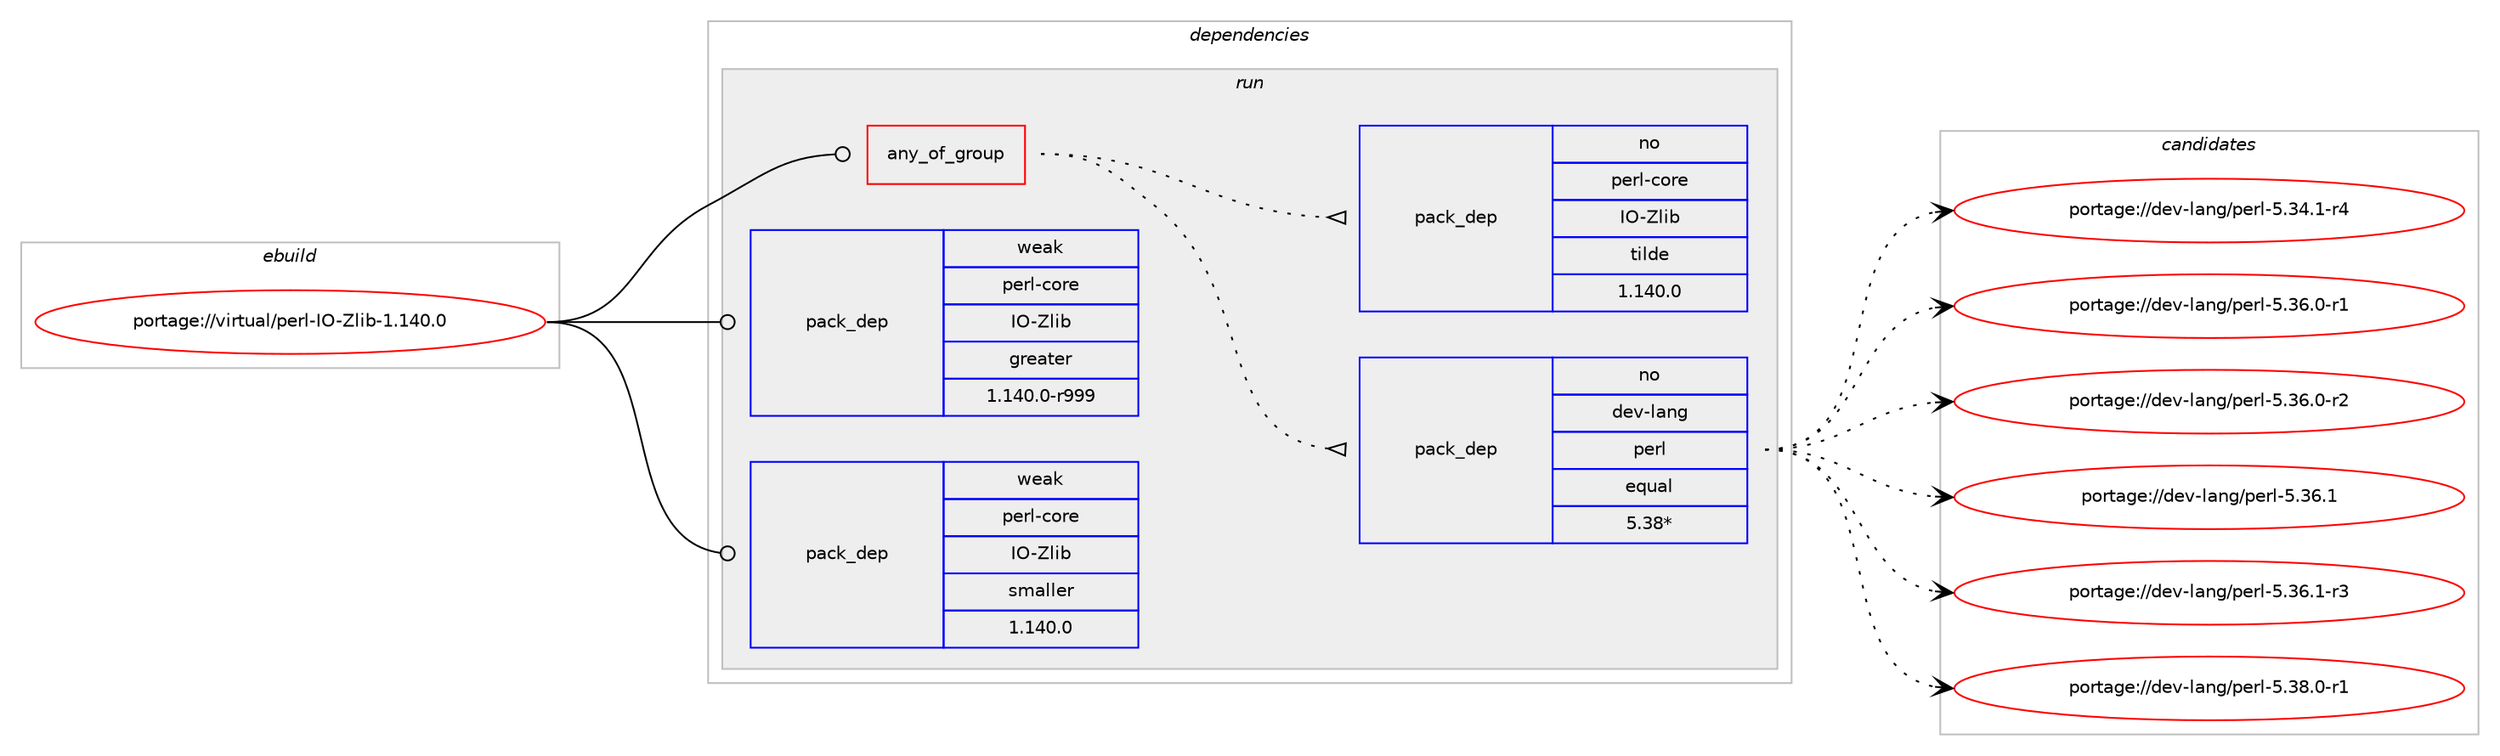 digraph prolog {

# *************
# Graph options
# *************

newrank=true;
concentrate=true;
compound=true;
graph [rankdir=LR,fontname=Helvetica,fontsize=10,ranksep=1.5];#, ranksep=2.5, nodesep=0.2];
edge  [arrowhead=vee];
node  [fontname=Helvetica,fontsize=10];

# **********
# The ebuild
# **********

subgraph cluster_leftcol {
color=gray;
rank=same;
label=<<i>ebuild</i>>;
id [label="portage://virtual/perl-IO-Zlib-1.140.0", color=red, width=4, href="../virtual/perl-IO-Zlib-1.140.0.svg"];
}

# ****************
# The dependencies
# ****************

subgraph cluster_midcol {
color=gray;
label=<<i>dependencies</i>>;
subgraph cluster_compile {
fillcolor="#eeeeee";
style=filled;
label=<<i>compile</i>>;
}
subgraph cluster_compileandrun {
fillcolor="#eeeeee";
style=filled;
label=<<i>compile and run</i>>;
}
subgraph cluster_run {
fillcolor="#eeeeee";
style=filled;
label=<<i>run</i>>;
subgraph any41 {
dependency461 [label=<<TABLE BORDER="0" CELLBORDER="1" CELLSPACING="0" CELLPADDING="4"><TR><TD CELLPADDING="10">any_of_group</TD></TR></TABLE>>, shape=none, color=red];subgraph pack299 {
dependency462 [label=<<TABLE BORDER="0" CELLBORDER="1" CELLSPACING="0" CELLPADDING="4" WIDTH="220"><TR><TD ROWSPAN="6" CELLPADDING="30">pack_dep</TD></TR><TR><TD WIDTH="110">no</TD></TR><TR><TD>dev-lang</TD></TR><TR><TD>perl</TD></TR><TR><TD>equal</TD></TR><TR><TD>5.38*</TD></TR></TABLE>>, shape=none, color=blue];
}
dependency461:e -> dependency462:w [weight=20,style="dotted",arrowhead="oinv"];
subgraph pack300 {
dependency463 [label=<<TABLE BORDER="0" CELLBORDER="1" CELLSPACING="0" CELLPADDING="4" WIDTH="220"><TR><TD ROWSPAN="6" CELLPADDING="30">pack_dep</TD></TR><TR><TD WIDTH="110">no</TD></TR><TR><TD>perl-core</TD></TR><TR><TD>IO-Zlib</TD></TR><TR><TD>tilde</TD></TR><TR><TD>1.140.0</TD></TR></TABLE>>, shape=none, color=blue];
}
dependency461:e -> dependency463:w [weight=20,style="dotted",arrowhead="oinv"];
}
id:e -> dependency461:w [weight=20,style="solid",arrowhead="odot"];
# *** BEGIN UNKNOWN DEPENDENCY TYPE (TODO) ***
# id -> package_dependency(portage://virtual/perl-IO-Zlib-1.140.0,run,no,dev-lang,perl,none,[,,],any_same_slot,[])
# *** END UNKNOWN DEPENDENCY TYPE (TODO) ***

subgraph pack301 {
dependency464 [label=<<TABLE BORDER="0" CELLBORDER="1" CELLSPACING="0" CELLPADDING="4" WIDTH="220"><TR><TD ROWSPAN="6" CELLPADDING="30">pack_dep</TD></TR><TR><TD WIDTH="110">weak</TD></TR><TR><TD>perl-core</TD></TR><TR><TD>IO-Zlib</TD></TR><TR><TD>greater</TD></TR><TR><TD>1.140.0-r999</TD></TR></TABLE>>, shape=none, color=blue];
}
id:e -> dependency464:w [weight=20,style="solid",arrowhead="odot"];
subgraph pack302 {
dependency465 [label=<<TABLE BORDER="0" CELLBORDER="1" CELLSPACING="0" CELLPADDING="4" WIDTH="220"><TR><TD ROWSPAN="6" CELLPADDING="30">pack_dep</TD></TR><TR><TD WIDTH="110">weak</TD></TR><TR><TD>perl-core</TD></TR><TR><TD>IO-Zlib</TD></TR><TR><TD>smaller</TD></TR><TR><TD>1.140.0</TD></TR></TABLE>>, shape=none, color=blue];
}
id:e -> dependency465:w [weight=20,style="solid",arrowhead="odot"];
}
}

# **************
# The candidates
# **************

subgraph cluster_choices {
rank=same;
color=gray;
label=<<i>candidates</i>>;

subgraph choice299 {
color=black;
nodesep=1;
choice100101118451089711010347112101114108455346515246494511452 [label="portage://dev-lang/perl-5.34.1-r4", color=red, width=4,href="../dev-lang/perl-5.34.1-r4.svg"];
choice100101118451089711010347112101114108455346515446484511449 [label="portage://dev-lang/perl-5.36.0-r1", color=red, width=4,href="../dev-lang/perl-5.36.0-r1.svg"];
choice100101118451089711010347112101114108455346515446484511450 [label="portage://dev-lang/perl-5.36.0-r2", color=red, width=4,href="../dev-lang/perl-5.36.0-r2.svg"];
choice10010111845108971101034711210111410845534651544649 [label="portage://dev-lang/perl-5.36.1", color=red, width=4,href="../dev-lang/perl-5.36.1.svg"];
choice100101118451089711010347112101114108455346515446494511451 [label="portage://dev-lang/perl-5.36.1-r3", color=red, width=4,href="../dev-lang/perl-5.36.1-r3.svg"];
choice100101118451089711010347112101114108455346515646484511449 [label="portage://dev-lang/perl-5.38.0-r1", color=red, width=4,href="../dev-lang/perl-5.38.0-r1.svg"];
dependency462:e -> choice100101118451089711010347112101114108455346515246494511452:w [style=dotted,weight="100"];
dependency462:e -> choice100101118451089711010347112101114108455346515446484511449:w [style=dotted,weight="100"];
dependency462:e -> choice100101118451089711010347112101114108455346515446484511450:w [style=dotted,weight="100"];
dependency462:e -> choice10010111845108971101034711210111410845534651544649:w [style=dotted,weight="100"];
dependency462:e -> choice100101118451089711010347112101114108455346515446494511451:w [style=dotted,weight="100"];
dependency462:e -> choice100101118451089711010347112101114108455346515646484511449:w [style=dotted,weight="100"];
}
subgraph choice300 {
color=black;
nodesep=1;
}
subgraph choice301 {
color=black;
nodesep=1;
}
subgraph choice302 {
color=black;
nodesep=1;
}
}

}
